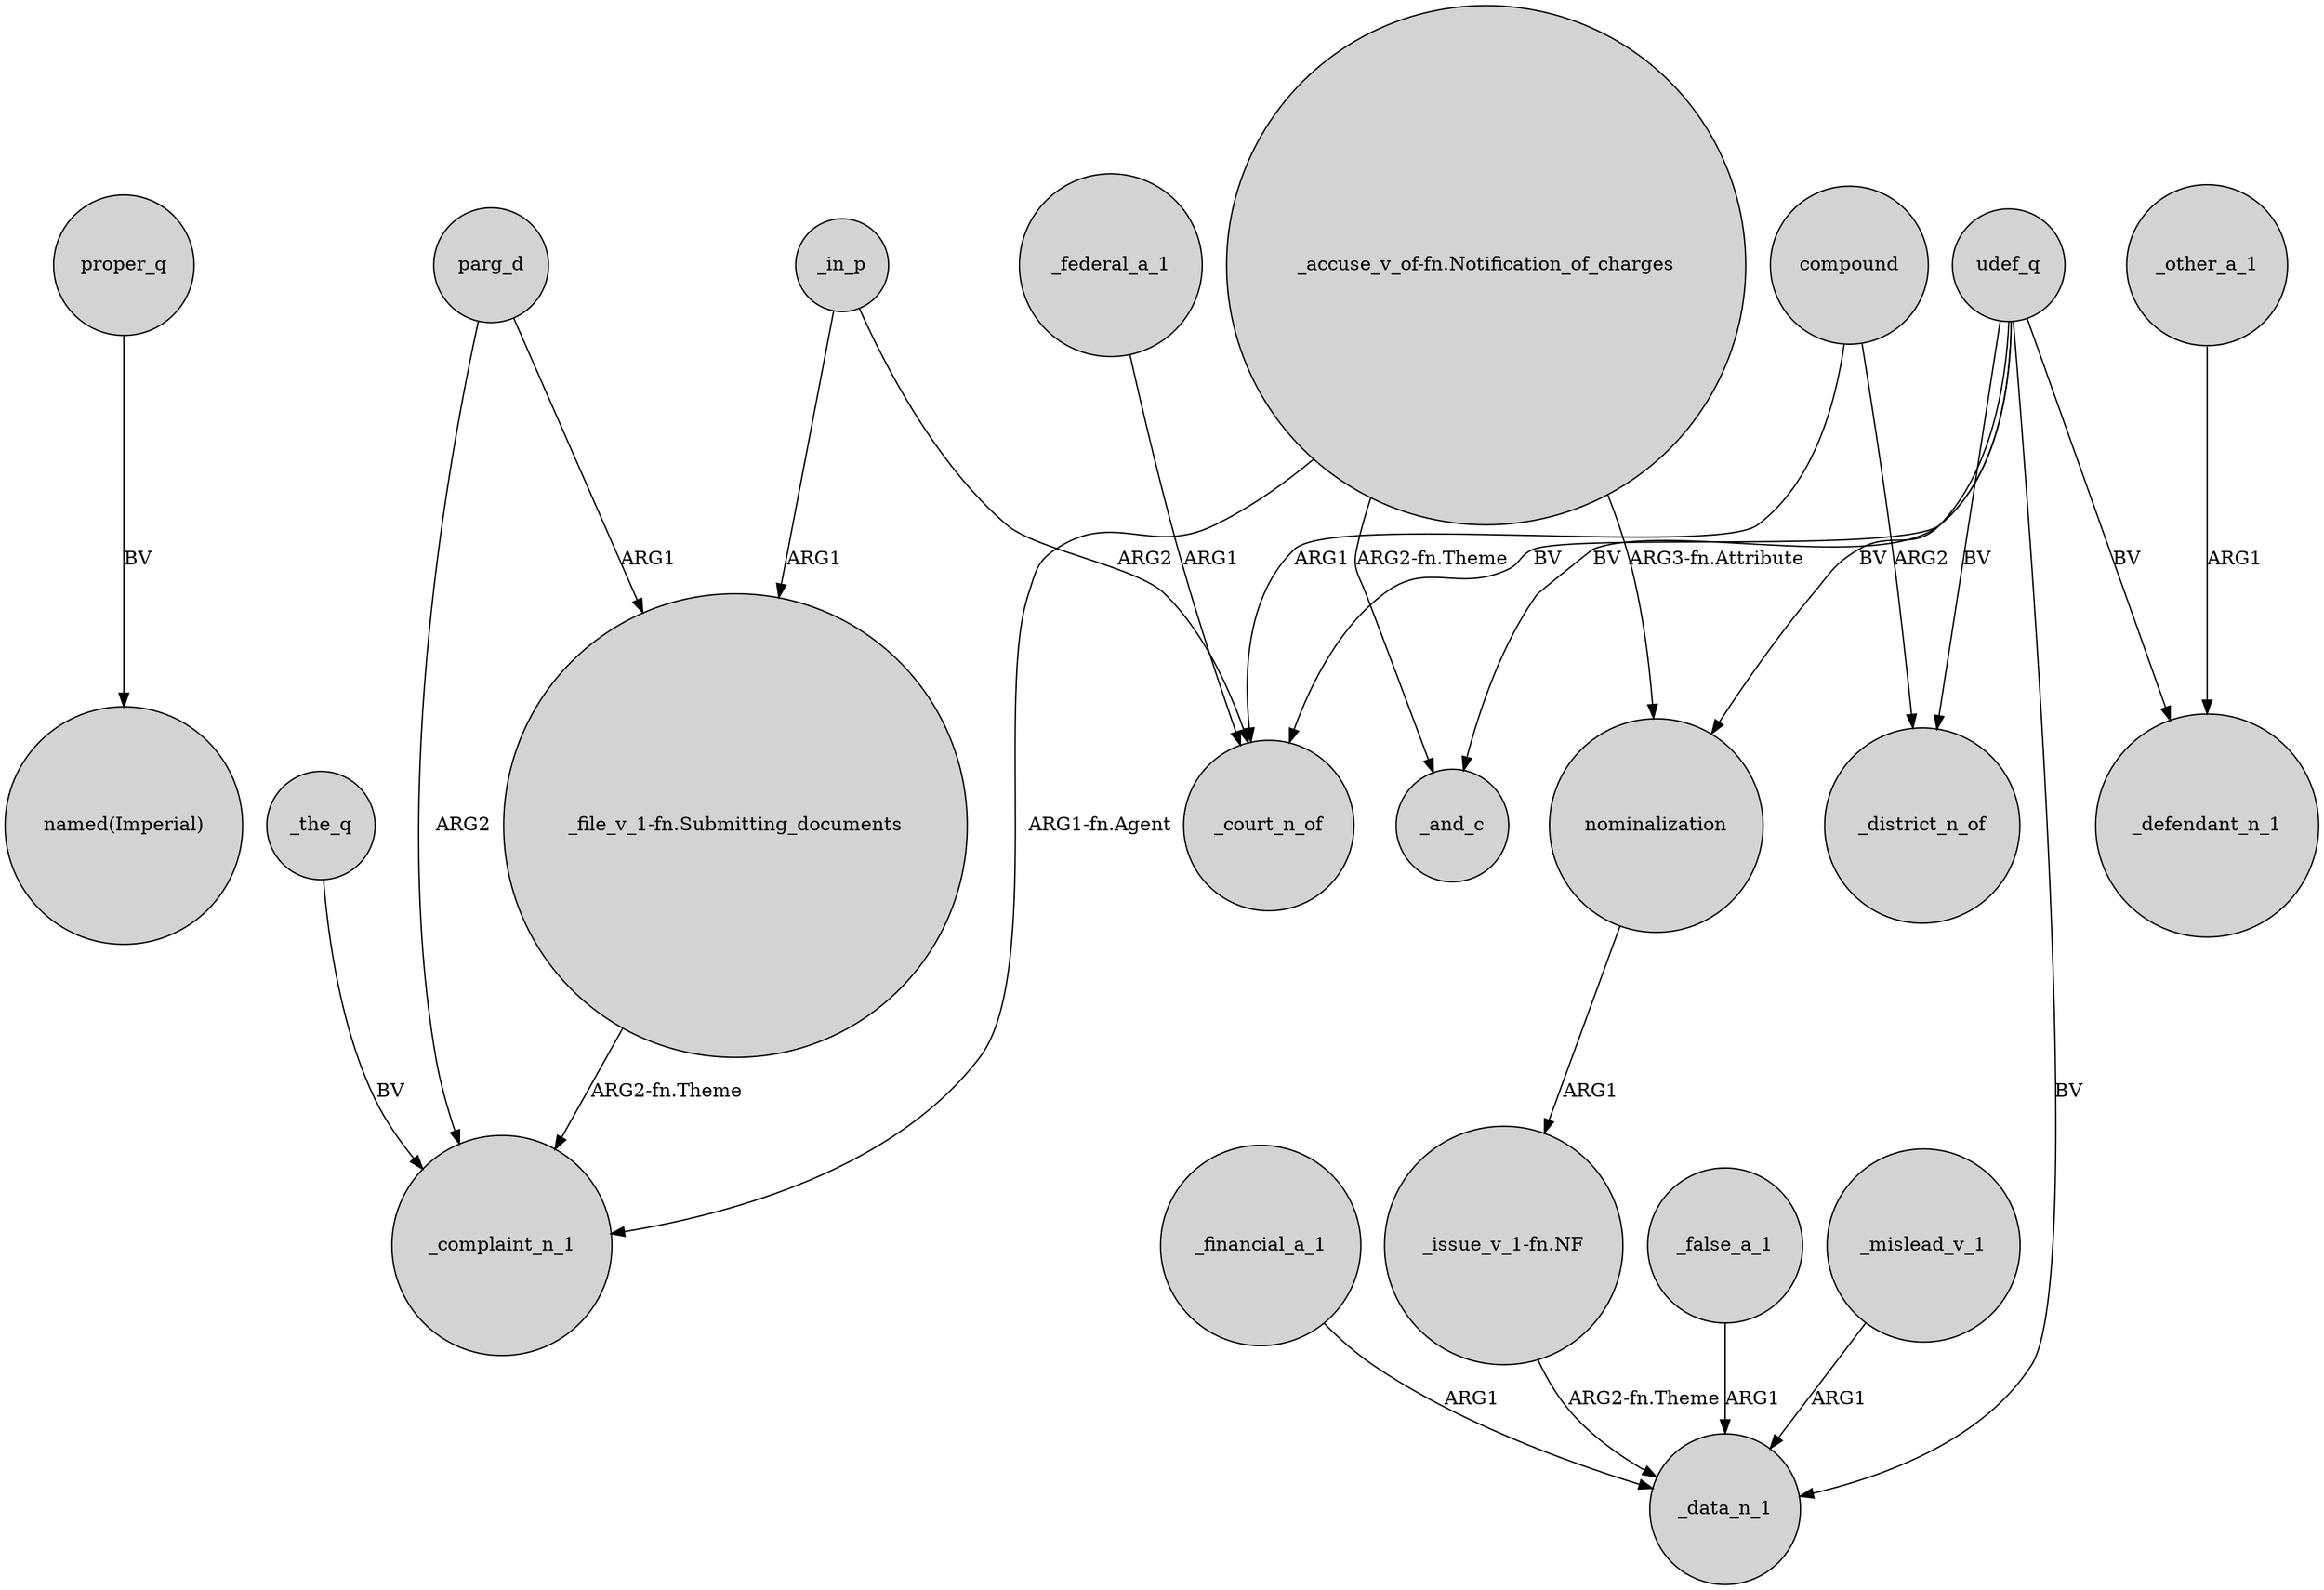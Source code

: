 digraph {
	node [shape=circle style=filled]
	proper_q -> "named(Imperial)" [label=BV]
	"_issue_v_1-fn.NF" -> _data_n_1 [label="ARG2-fn.Theme"]
	_financial_a_1 -> _data_n_1 [label=ARG1]
	nominalization -> "_issue_v_1-fn.NF" [label=ARG1]
	_other_a_1 -> _defendant_n_1 [label=ARG1]
	udef_q -> _court_n_of [label=BV]
	"_file_v_1-fn.Submitting_documents" -> _complaint_n_1 [label="ARG2-fn.Theme"]
	parg_d -> "_file_v_1-fn.Submitting_documents" [label=ARG1]
	"_accuse_v_of-fn.Notification_of_charges" -> _complaint_n_1 [label="ARG1-fn.Agent"]
	_false_a_1 -> _data_n_1 [label=ARG1]
	_mislead_v_1 -> _data_n_1 [label=ARG1]
	_in_p -> "_file_v_1-fn.Submitting_documents" [label=ARG1]
	parg_d -> _complaint_n_1 [label=ARG2]
	_the_q -> _complaint_n_1 [label=BV]
	_in_p -> _court_n_of [label=ARG2]
	udef_q -> _data_n_1 [label=BV]
	compound -> _district_n_of [label=ARG2]
	udef_q -> nominalization [label=BV]
	_federal_a_1 -> _court_n_of [label=ARG1]
	udef_q -> _district_n_of [label=BV]
	udef_q -> _defendant_n_1 [label=BV]
	udef_q -> _and_c [label=BV]
	compound -> _court_n_of [label=ARG1]
	"_accuse_v_of-fn.Notification_of_charges" -> _and_c [label="ARG2-fn.Theme"]
	"_accuse_v_of-fn.Notification_of_charges" -> nominalization [label="ARG3-fn.Attribute"]
}
